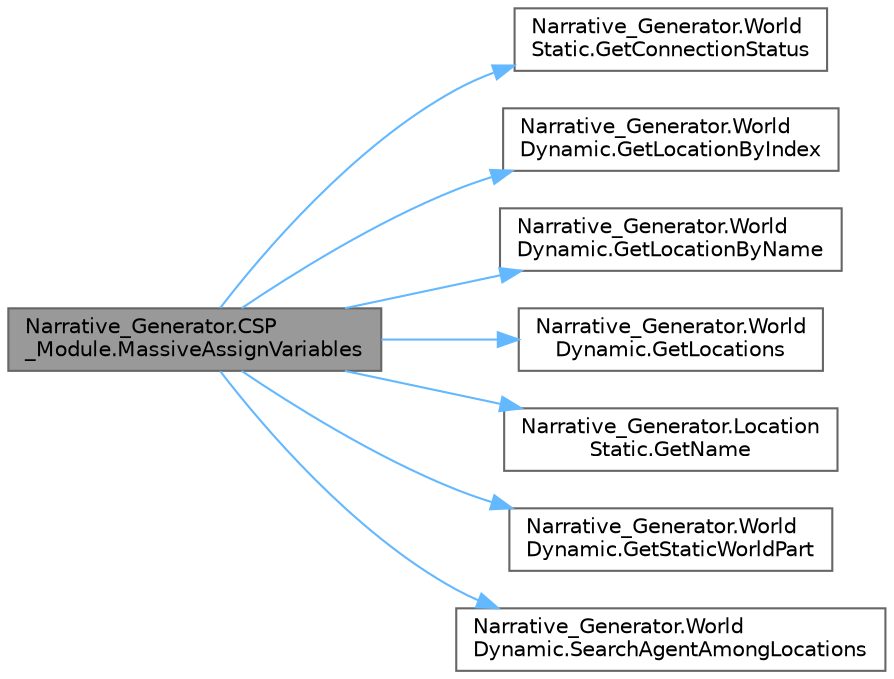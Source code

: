 digraph "Narrative_Generator.CSP_Module.MassiveAssignVariables"
{
 // LATEX_PDF_SIZE
  bgcolor="transparent";
  edge [fontname=Helvetica,fontsize=10,labelfontname=Helvetica,labelfontsize=10];
  node [fontname=Helvetica,fontsize=10,shape=box,height=0.2,width=0.4];
  rankdir="LR";
  Node1 [label="Narrative_Generator.CSP\l_Module.MassiveAssignVariables",height=0.2,width=0.4,color="gray40", fillcolor="grey60", style="filled", fontcolor="black",tooltip="Method for assigning parameters to several actions of the same type."];
  Node1 -> Node2 [color="steelblue1",style="solid"];
  Node2 [label="Narrative_Generator.World\lStatic.GetConnectionStatus",height=0.2,width=0.4,color="grey40", fillcolor="white", style="filled",URL="$class_narrative___generator_1_1_world_static.html#a9065e3f9e575c62cd237a9cf9078ba38",tooltip="Returns information about whether the rule about the presence of paths (connections) between location..."];
  Node1 -> Node3 [color="steelblue1",style="solid"];
  Node3 [label="Narrative_Generator.World\lDynamic.GetLocationByIndex",height=0.2,width=0.4,color="grey40", fillcolor="white", style="filled",URL="$class_narrative___generator_1_1_world_dynamic.html#a2f401eba88665f4e785b1a7051e84b06",tooltip="Returns a location from the list of locations according to the specified index."];
  Node1 -> Node4 [color="steelblue1",style="solid"];
  Node4 [label="Narrative_Generator.World\lDynamic.GetLocationByName",height=0.2,width=0.4,color="grey40", fillcolor="white", style="filled",URL="$class_narrative___generator_1_1_world_dynamic.html#a43619eb102a56e16a22a5aa5d5b7c1b0",tooltip="Returns a location from the list of locations if the specified name matches the name of the location."];
  Node1 -> Node5 [color="steelblue1",style="solid"];
  Node5 [label="Narrative_Generator.World\lDynamic.GetLocations",height=0.2,width=0.4,color="grey40", fillcolor="white", style="filled",URL="$class_narrative___generator_1_1_world_dynamic.html#af81aefe2695cd8c460e8490a2b23c489",tooltip="Returns a list of all locations."];
  Node1 -> Node6 [color="steelblue1",style="solid"];
  Node6 [label="Narrative_Generator.Location\lStatic.GetName",height=0.2,width=0.4,color="grey40", fillcolor="white", style="filled",URL="$class_narrative___generator_1_1_location_static.html#a3a196080501e30adb03f127eba710d47",tooltip="Method that returns the name of the location."];
  Node1 -> Node7 [color="steelblue1",style="solid"];
  Node7 [label="Narrative_Generator.World\lDynamic.GetStaticWorldPart",height=0.2,width=0.4,color="grey40", fillcolor="white", style="filled",URL="$class_narrative___generator_1_1_world_dynamic.html#af84d5b47653c246de39ebfa7b791826a",tooltip="Returns a component with the static part of the state of this storyworld."];
  Node1 -> Node8 [color="steelblue1",style="solid"];
  Node8 [label="Narrative_Generator.World\lDynamic.SearchAgentAmongLocations",height=0.2,width=0.4,color="grey40", fillcolor="white", style="filled",URL="$class_narrative___generator_1_1_world_dynamic.html#afa3a27662c29eaa346633550fc179392",tooltip="Returns the static part (name) of the location where the searched agent is located."];
}
